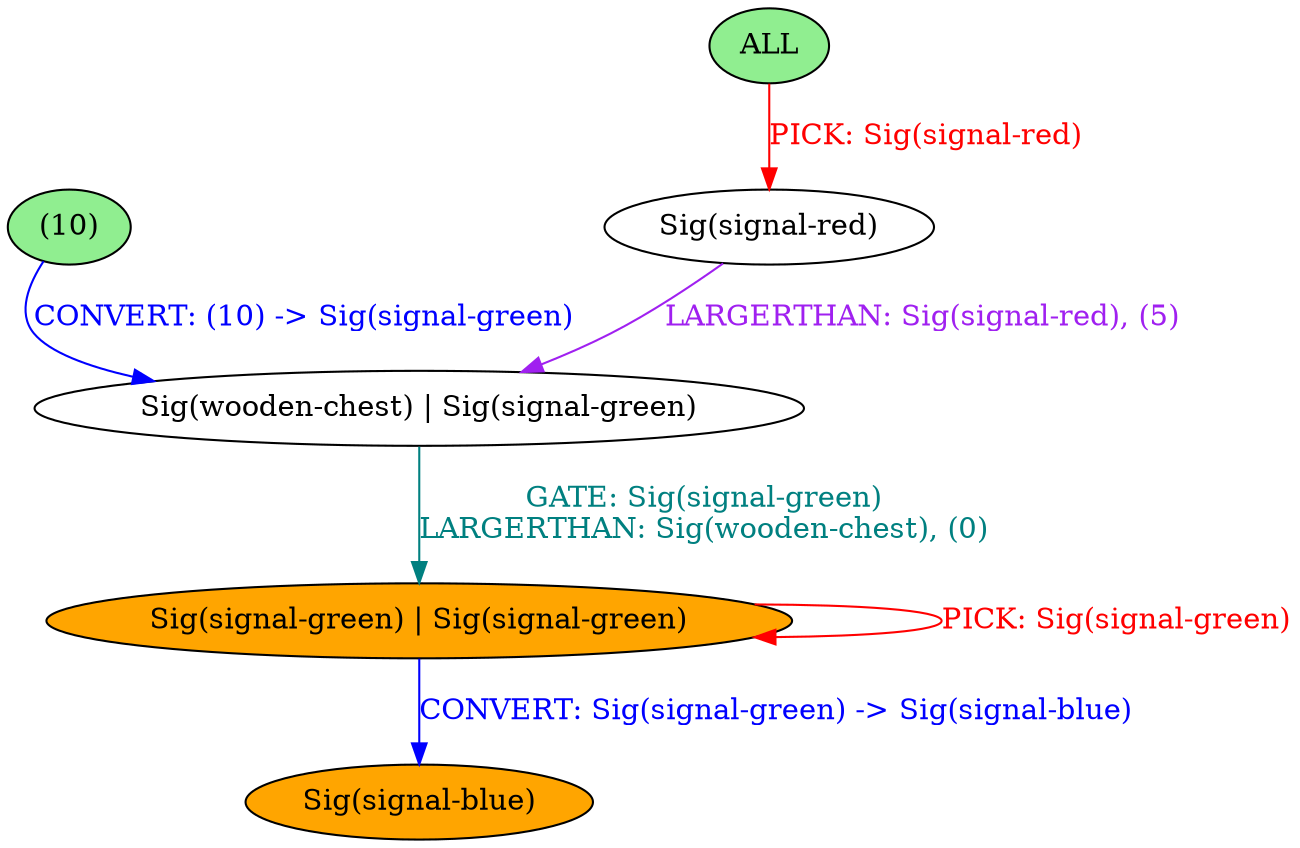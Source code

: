 strict digraph {
	nodesep=1
	4	[style=filled fillcolor=white label="Sig(signal-red)"]
	7	[style=filled fillcolor=white label="Sig(wooden-chest) | Sig(signal-green)"]
	6	[style=filled fillcolor=lightgreen label="(10)"]
	1	[style=filled fillcolor=orange label="Sig(signal-green) | Sig(signal-green)"]
	0	[style=filled fillcolor=lightgreen label="ALL"]
	8	[style=filled fillcolor=orange label="Sig(signal-blue)"]
	4 -> 7	[label="LARGERTHAN: Sig(signal-red), (5)" color=purple fontcolor=purple]
	7 -> 1	[label="GATE: Sig(signal-green)
LARGERTHAN: Sig(wooden-chest), (0)" color=teal fontcolor=teal]
	6 -> 7	[label="CONVERT: (10) -> Sig(signal-green)" color=blue fontcolor=blue]
	1 -> 1	[label="PICK: Sig(signal-green)" color=red fontcolor=red]
	1 -> 8	[label="CONVERT: Sig(signal-green) -> Sig(signal-blue)" color=blue fontcolor=blue]
	0 -> 4	[label="PICK: Sig(signal-red)" color=red fontcolor=red]
}

